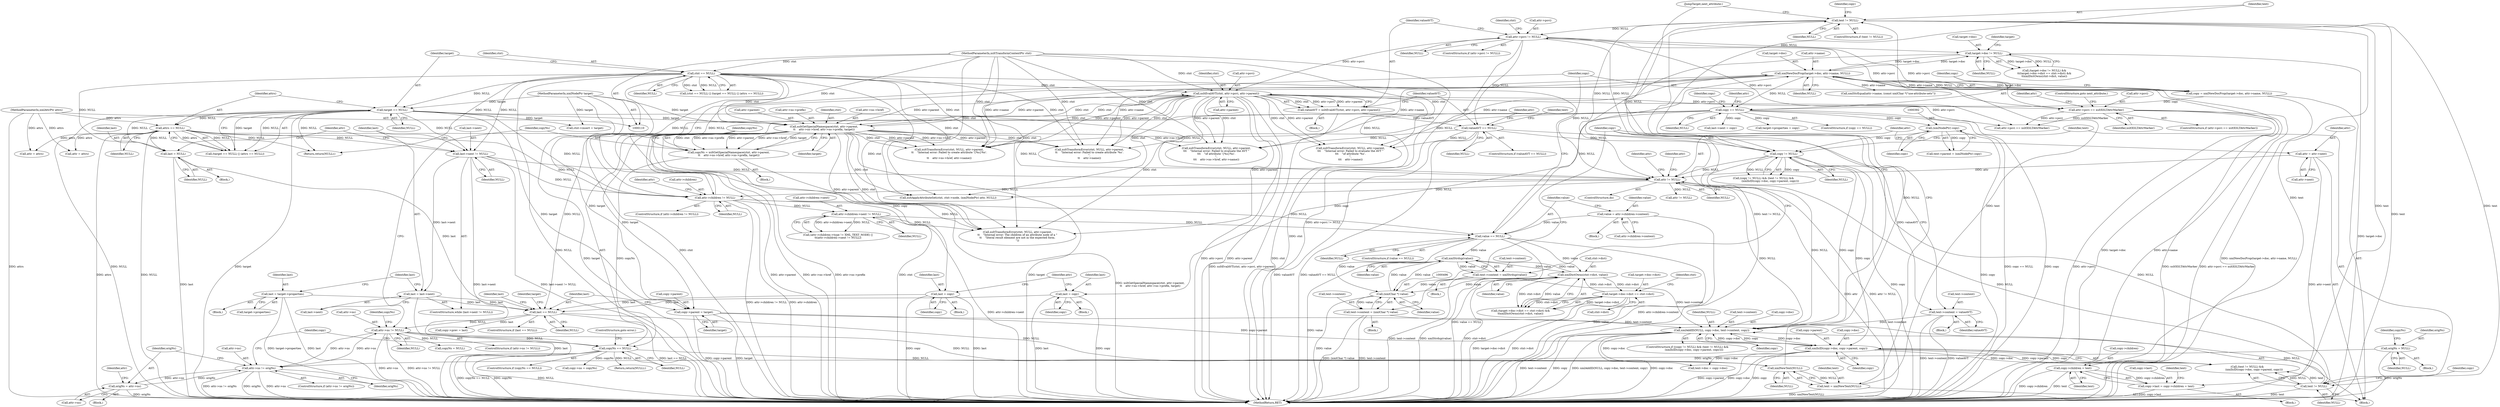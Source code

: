 digraph "0_Chrome_2de493f4a1d48952e09230a0c32ccbd45db973b2@API" {
"1000382" [label="(Call,copy->children = text)"];
"1000374" [label="(Call,text != NULL)"];
"1000369" [label="(Call,text = xmlNewText(NULL))"];
"1000371" [label="(Call,xmlNewText(NULL))"];
"1000291" [label="(Call,last == NULL)"];
"1000177" [label="(Call,last = NULL)"];
"1000139" [label="(Call,attrs == NULL)"];
"1000113" [label="(MethodParameterIn,xmlAttrPtr attrs)"];
"1000136" [label="(Call,target == NULL)"];
"1000112" [label="(MethodParameterIn,xmlNodePtr target)"];
"1000132" [label="(Call,ctxt == NULL)"];
"1000111" [label="(MethodParameterIn,xsltTransformContextPtr ctxt)"];
"1000315" [label="(Call,last = copy)"];
"1000248" [label="(Call,copy == NULL)"];
"1000237" [label="(Call,copy = xmlNewDocProp(target->doc, attr->name, NULL))"];
"1000239" [label="(Call,xmlNewDocProp(target->doc, attr->name, NULL))"];
"1000470" [label="(Call,target->doc != NULL)"];
"1000402" [label="(Call,attr->psvi != NULL)"];
"1000186" [label="(Call,attr->psvi == xsltXSLTAttrMarker)"];
"1000410" [label="(Call,xsltEvalAVT(ctxt, attr->psvi, attr->parent))"];
"1000339" [label="(Call,xsltGetSpecialNamespace(ctxt, attr->parent,\n\t\t    attr->ns->href, attr->ns->prefix, target))"];
"1000233" [label="(Call,value == NULL)"];
"1000225" [label="(Call,value = attr->children->content)"];
"1000209" [label="(Call,attr->children->next != NULL)"];
"1000194" [label="(Call,attr->children != NULL)"];
"1000538" [label="(Call,attr != NULL)"];
"1000533" [label="(Call,attr = attr->next)"];
"1000523" [label="(Call,xmlAddID(NULL, copy->doc, text->content, copy))"];
"1000512" [label="(Call,text != NULL)"];
"1000508" [label="(Call,copy != NULL)"];
"1000391" [label="(Call,(xmlNodePtr) copy)"];
"1000419" [label="(Call,valueAVT == NULL)"];
"1000408" [label="(Call,valueAVT = xsltEvalAVT(ctxt, attr->psvi, attr->parent))"];
"1000515" [label="(Call,xmlIsID(copy->doc, copy->parent, copy))"];
"1000285" [label="(Call,copy->parent = target)"];
"1000458" [label="(Call,text->content = valueAVT)"];
"1000500" [label="(Call,text->content = xmlStrdup(value))"];
"1000504" [label="(Call,xmlStrdup(value))"];
"1000485" [label="(Call,xmlDictOwns(ctxt->dict, value))"];
"1000476" [label="(Call,target->doc->dict == ctxt->dict)"];
"1000495" [label="(Call,(xmlChar *) value)"];
"1000491" [label="(Call,text->content = (xmlChar *) value)"];
"1000165" [label="(Call,last->next != NULL)"];
"1000159" [label="(Call,last = target->properties)"];
"1000300" [label="(Call,last = copy)"];
"1000170" [label="(Call,last = last->next)"];
"1000356" [label="(Call,copyNs == NULL)"];
"1000337" [label="(Call,copyNs = xsltGetSpecialNamespace(ctxt, attr->parent,\n\t\t    attr->ns->href, attr->ns->prefix, target))"];
"1000331" [label="(Call,attr->ns != NULL)"];
"1000319" [label="(Call,attr->ns != origNs)"];
"1000325" [label="(Call,origNs = attr->ns)"];
"1000121" [label="(Call,origNs = NULL)"];
"1000378" [label="(Call,copy->last = copy->children = text)"];
"1000246" [label="(Identifier,NULL)"];
"1000500" [label="(Call,text->content = xmlStrdup(value))"];
"1000249" [label="(Identifier,copy)"];
"1000354" [label="(Identifier,target)"];
"1000195" [label="(Call,attr->children)"];
"1000180" [label="(Call,attr = attrs)"];
"1000142" [label="(Return,return(NULL);)"];
"1000409" [label="(Identifier,valueAVT)"];
"1000140" [label="(Identifier,attrs)"];
"1000330" [label="(ControlStructure,if (attr->ns != NULL))"];
"1000235" [label="(Identifier,NULL)"];
"1000123" [label="(Identifier,NULL)"];
"1000462" [label="(Identifier,valueAVT)"];
"1000386" [label="(Identifier,text)"];
"1000300" [label="(Call,last = copy)"];
"1000177" [label="(Call,last = NULL)"];
"1000497" [label="(Identifier,value)"];
"1000317" [label="(Identifier,copy)"];
"1000411" [label="(Identifier,ctxt)"];
"1000541" [label="(Call,attr = attrs)"];
"1000257" [label="(Call,xsltTransformError(ctxt, NULL, attr->parent,\n\t\t    \"Internal error: Failed to create attribute '{%s}%s'.\n\",\n\t\t    attr->ns->href, attr->name))"];
"1000239" [label="(Call,xmlNewDocProp(target->doc, attr->name, NULL))"];
"1000192" [label="(ControlStructure,goto next_attribute;)"];
"1000370" [label="(Identifier,text)"];
"1000111" [label="(MethodParameterIn,xsltTransformContextPtr ctxt)"];
"1000169" [label="(Identifier,NULL)"];
"1000471" [label="(Call,target->doc)"];
"1000331" [label="(Call,attr->ns != NULL)"];
"1000112" [label="(MethodParameterIn,xmlNodePtr target)"];
"1000458" [label="(Call,text->content = valueAVT)"];
"1000198" [label="(Identifier,NULL)"];
"1000378" [label="(Call,copy->last = copy->children = text)"];
"1000513" [label="(Identifier,text)"];
"1000297" [label="(Identifier,target)"];
"1000394" [label="(Call,text->doc = copy->doc)"];
"1000340" [label="(Identifier,ctxt)"];
"1000486" [label="(Call,ctxt->dict)"];
"1000193" [label="(ControlStructure,if (attr->children != NULL))"];
"1000364" [label="(Call,copy->ns = copyNs)"];
"1000379" [label="(Call,copy->last)"];
"1000318" [label="(ControlStructure,if (attr->ns != origNs))"];
"1000393" [label="(Identifier,copy)"];
"1000217" [label="(Call,xsltTransformError(ctxt, NULL, attr->parent,\n\t\t    \"Internal error: The children of an attribute node of a \"\n\t\t    \"literal result element are not in the expected form.\n\"))"];
"1000114" [label="(Block,)"];
"1000166" [label="(Call,last->next)"];
"1000181" [label="(Identifier,attr)"];
"1000302" [label="(Identifier,copy)"];
"1000335" [label="(Identifier,NULL)"];
"1000519" [label="(Call,copy->parent)"];
"1000477" [label="(Call,target->doc->dict)"];
"1000515" [label="(Call,xmlIsID(copy->doc, copy->parent, copy))"];
"1000194" [label="(Call,attr->children != NULL)"];
"1000121" [label="(Call,origNs = NULL)"];
"1000210" [label="(Call,attr->children->next)"];
"1000514" [label="(Identifier,NULL)"];
"1000226" [label="(Identifier,value)"];
"1000391" [label="(Call,(xmlNodePtr) copy)"];
"1000344" [label="(Call,attr->ns->href)"];
"1000320" [label="(Call,attr->ns)"];
"1000141" [label="(Identifier,NULL)"];
"1000445" [label="(Call,xsltTransformError(ctxt, NULL, attr->parent,\n\t\t\t    \"Internal error: Failed to evaluate the AVT \"\n\t\t\t    \"of attribute '%s'.\n\",\n\t\t\t    attr->name))"];
"1000510" [label="(Identifier,NULL)"];
"1000183" [label="(ControlStructure,do)"];
"1000516" [label="(Call,copy->doc)"];
"1000408" [label="(Call,valueAVT = xsltEvalAVT(ctxt, attr->psvi, attr->parent))"];
"1000375" [label="(Identifier,text)"];
"1000325" [label="(Call,origNs = attr->ns)"];
"1000135" [label="(Call,(target == NULL) || (attrs == NULL))"];
"1000176" [label="(Block,)"];
"1000538" [label="(Call,attr != NULL)"];
"1000491" [label="(Call,text->content = (xmlChar *) value)"];
"1000233" [label="(Call,value == NULL)"];
"1000512" [label="(Call,text != NULL)"];
"1000232" [label="(ControlStructure,if (value == NULL))"];
"1000469" [label="(Call,(target->doc != NULL) &&\n\t\t(target->doc->dict == ctxt->dict) &&\n\t\txmlDictOwns(ctxt->dict, value))"];
"1000209" [label="(Call,attr->children->next != NULL)"];
"1000240" [label="(Call,target->doc)"];
"1000185" [label="(ControlStructure,if (attr->psvi == xsltXSLTAttrMarker))"];
"1000415" [label="(Call,attr->parent)"];
"1000475" [label="(Call,(target->doc->dict == ctxt->dict) &&\n\t\txmlDictOwns(ctxt->dict, value))"];
"1000274" [label="(Call,xsltTransformError(ctxt, NULL, attr->parent,\n\t\t    \"Internal error: Failed to create attribute '%s'.\n\",\n\t\t    attr->name))"];
"1000134" [label="(Identifier,NULL)"];
"1000366" [label="(Identifier,copy)"];
"1000376" [label="(Identifier,NULL)"];
"1000532" [label="(JumpTarget,next_attribute:)"];
"1000305" [label="(Call,last->next = copy)"];
"1000470" [label="(Call,target->doc != NULL)"];
"1000542" [label="(Identifier,attr)"];
"1000575" [label="(Call,attr != NULL)"];
"1000324" [label="(Block,)"];
"1000238" [label="(Identifier,copy)"];
"1000489" [label="(Identifier,value)"];
"1000199" [label="(Block,)"];
"1000341" [label="(Call,attr->parent)"];
"1000126" [label="(Identifier,copyNs)"];
"1000132" [label="(Call,ctxt == NULL)"];
"1000158" [label="(Block,)"];
"1000137" [label="(Identifier,target)"];
"1000285" [label="(Call,copy->parent = target)"];
"1000295" [label="(Call,target->properties = copy)"];
"1000234" [label="(Identifier,value)"];
"1000593" [label="(Return,return(NULL);)"];
"1000474" [label="(Identifier,NULL)"];
"1000171" [label="(Identifier,last)"];
"1000188" [label="(Identifier,attr)"];
"1000460" [label="(Identifier,text)"];
"1000250" [label="(Identifier,NULL)"];
"1000507" [label="(Call,(copy != NULL) && (text != NULL) &&\n                (xmlIsID(copy->doc, copy->parent, copy)))"];
"1000459" [label="(Call,text->content)"];
"1000499" [label="(Block,)"];
"1000501" [label="(Call,text->content)"];
"1000337" [label="(Call,copyNs = xsltGetSpecialNamespace(ctxt, attr->parent,\n\t\t    attr->ns->href, attr->ns->prefix, target))"];
"1000327" [label="(Call,attr->ns)"];
"1000336" [label="(Block,)"];
"1000362" [label="(Identifier,copyNs)"];
"1000373" [label="(ControlStructure,if (text != NULL))"];
"1000138" [label="(Identifier,NULL)"];
"1000237" [label="(Call,copy = xmlNewDocProp(target->doc, attr->name, NULL))"];
"1000457" [label="(Block,)"];
"1000323" [label="(Identifier,origNs)"];
"1000315" [label="(Call,last = copy)"];
"1000553" [label="(Call,xmlStrEqual(attr->name, (const xmlChar *)\"use-attribute-sets\"))"];
"1000412" [label="(Call,attr->psvi)"];
"1000504" [label="(Call,xmlStrdup(value))"];
"1000539" [label="(Identifier,attr)"];
"1000387" [label="(Call,text->parent = (xmlNodePtr) copy)"];
"1000170" [label="(Call,last = last->next)"];
"1000374" [label="(Call,text != NULL)"];
"1000113" [label="(MethodParameterIn,xmlAttrPtr attrs)"];
"1000421" [label="(Identifier,NULL)"];
"1000254" [label="(Identifier,attr)"];
"1000164" [label="(ControlStructure,while (last->next != NULL))"];
"1000349" [label="(Call,attr->ns->prefix)"];
"1000383" [label="(Call,copy->children)"];
"1000356" [label="(Call,copyNs == NULL)"];
"1000357" [label="(Identifier,copyNs)"];
"1000310" [label="(Call,copy->prev = last)"];
"1000165" [label="(Call,last->next != NULL)"];
"1000522" [label="(Identifier,copy)"];
"1000382" [label="(Call,copy->children = text)"];
"1000511" [label="(Call,(text != NULL) &&\n                (xmlIsID(copy->doc, copy->parent, copy)))"];
"1000495" [label="(Call,(xmlChar *) value)"];
"1000287" [label="(Identifier,copy)"];
"1000425" [label="(Identifier,attr)"];
"1000149" [label="(Call,ctxt->insert = target)"];
"1000339" [label="(Call,xsltGetSpecialNamespace(ctxt, attr->parent,\n\t\t    attr->ns->href, attr->ns->prefix, target))"];
"1000371" [label="(Call,xmlNewText(NULL))"];
"1000407" [label="(Block,)"];
"1000492" [label="(Call,text->content)"];
"1000122" [label="(Identifier,origNs)"];
"1000187" [label="(Call,attr->psvi)"];
"1000326" [label="(Identifier,origNs)"];
"1000479" [label="(Identifier,target)"];
"1000196" [label="(Identifier,attr)"];
"1000225" [label="(Call,value = attr->children->content)"];
"1000304" [label="(Block,)"];
"1000333" [label="(Identifier,attr)"];
"1000167" [label="(Identifier,last)"];
"1000248" [label="(Call,copy == NULL)"];
"1000509" [label="(Identifier,copy)"];
"1000307" [label="(Identifier,last)"];
"1000289" [label="(Identifier,target)"];
"1000403" [label="(Call,attr->psvi)"];
"1000548" [label="(Call,attr->psvi == xsltXSLTAttrMarker)"];
"1000286" [label="(Call,copy->parent)"];
"1000380" [label="(Identifier,copy)"];
"1000487" [label="(Identifier,ctxt)"];
"1000506" [label="(ControlStructure,if ((copy != NULL) && (text != NULL) &&\n                (xmlIsID(copy->doc, copy->parent, copy))))"];
"1000243" [label="(Call,attr->name)"];
"1000338" [label="(Identifier,copyNs)"];
"1000476" [label="(Call,target->doc->dict == ctxt->dict)"];
"1000490" [label="(Block,)"];
"1000291" [label="(Call,last == NULL)"];
"1000361" [label="(Call,copyNs = NULL)"];
"1000428" [label="(Call,xsltTransformError(ctxt, NULL, attr->parent,\n\t\t\t    \"Internal error: Failed to evaluate the AVT \"\n\t\t\t    \"of attribute '{%s}%s'.\n\",\n\t\t\t    attr->ns->href, attr->name))"];
"1000190" [label="(Identifier,xsltXSLTAttrMarker)"];
"1000533" [label="(Call,attr = attr->next)"];
"1000372" [label="(Identifier,NULL)"];
"1000595" [label="(MethodReturn,RET)"];
"1000531" [label="(Identifier,copy)"];
"1000369" [label="(Call,text = xmlNewText(NULL))"];
"1000321" [label="(Identifier,attr)"];
"1000294" [label="(Block,)"];
"1000534" [label="(Identifier,attr)"];
"1000316" [label="(Identifier,last)"];
"1000528" [label="(Call,text->content)"];
"1000227" [label="(Call,attr->children->content)"];
"1000186" [label="(Call,attr->psvi == xsltXSLTAttrMarker)"];
"1000136" [label="(Call,target == NULL)"];
"1000319" [label="(Call,attr->ns != origNs)"];
"1000161" [label="(Call,target->properties)"];
"1000359" [label="(ControlStructure,goto error;)"];
"1000332" [label="(Call,attr->ns)"];
"1000301" [label="(Identifier,last)"];
"1000508" [label="(Call,copy != NULL)"];
"1000467" [label="(Identifier,ctxt)"];
"1000358" [label="(Identifier,NULL)"];
"1000525" [label="(Call,copy->doc)"];
"1000160" [label="(Identifier,last)"];
"1000517" [label="(Identifier,copy)"];
"1000355" [label="(ControlStructure,if (copyNs == NULL))"];
"1000406" [label="(Identifier,NULL)"];
"1000377" [label="(Block,)"];
"1000131" [label="(Call,(ctxt == NULL) || (target == NULL) || (attrs == NULL))"];
"1000290" [label="(ControlStructure,if (last == NULL))"];
"1000133" [label="(Identifier,ctxt)"];
"1000485" [label="(Call,xmlDictOwns(ctxt->dict, value))"];
"1000401" [label="(ControlStructure,if (attr->psvi != NULL))"];
"1000184" [label="(Block,)"];
"1000523" [label="(Call,xmlAddID(NULL, copy->doc, text->content, copy))"];
"1000292" [label="(Identifier,last)"];
"1000178" [label="(Identifier,last)"];
"1000201" [label="(Call,(attr->children->type != XML_TEXT_NODE) ||\n\t\t(attr->children->next != NULL))"];
"1000561" [label="(Call,xsltApplyAttributeSet(ctxt, ctxt->node, (xmlNodePtr) attr, NULL))"];
"1000540" [label="(Identifier,NULL)"];
"1000139" [label="(Call,attrs == NULL)"];
"1000524" [label="(Identifier,NULL)"];
"1000420" [label="(Identifier,valueAVT)"];
"1000247" [label="(ControlStructure,if (copy == NULL))"];
"1000535" [label="(Call,attr->next)"];
"1000419" [label="(Call,valueAVT == NULL)"];
"1000482" [label="(Call,ctxt->dict)"];
"1000410" [label="(Call,xsltEvalAVT(ctxt, attr->psvi, attr->parent))"];
"1000505" [label="(Identifier,value)"];
"1000159" [label="(Call,last = target->properties)"];
"1000389" [label="(Identifier,text)"];
"1000402" [label="(Call,attr->psvi != NULL)"];
"1000179" [label="(Identifier,NULL)"];
"1000205" [label="(Identifier,attr)"];
"1000418" [label="(ControlStructure,if (valueAVT == NULL))"];
"1000172" [label="(Call,last->next)"];
"1000293" [label="(Identifier,NULL)"];
"1000215" [label="(Identifier,NULL)"];
"1000382" -> "1000378"  [label="AST: "];
"1000382" -> "1000386"  [label="CFG: "];
"1000383" -> "1000382"  [label="AST: "];
"1000386" -> "1000382"  [label="AST: "];
"1000378" -> "1000382"  [label="CFG: "];
"1000382" -> "1000595"  [label="DDG: copy->children"];
"1000382" -> "1000595"  [label="DDG: text"];
"1000382" -> "1000378"  [label="DDG: copy->children"];
"1000374" -> "1000382"  [label="DDG: text"];
"1000374" -> "1000373"  [label="AST: "];
"1000374" -> "1000376"  [label="CFG: "];
"1000375" -> "1000374"  [label="AST: "];
"1000376" -> "1000374"  [label="AST: "];
"1000380" -> "1000374"  [label="CFG: "];
"1000532" -> "1000374"  [label="CFG: "];
"1000374" -> "1000595"  [label="DDG: text"];
"1000374" -> "1000595"  [label="DDG: text != NULL"];
"1000369" -> "1000374"  [label="DDG: text"];
"1000371" -> "1000374"  [label="DDG: NULL"];
"1000374" -> "1000378"  [label="DDG: text"];
"1000374" -> "1000402"  [label="DDG: NULL"];
"1000374" -> "1000512"  [label="DDG: text"];
"1000374" -> "1000538"  [label="DDG: NULL"];
"1000369" -> "1000184"  [label="AST: "];
"1000369" -> "1000371"  [label="CFG: "];
"1000370" -> "1000369"  [label="AST: "];
"1000371" -> "1000369"  [label="AST: "];
"1000375" -> "1000369"  [label="CFG: "];
"1000369" -> "1000595"  [label="DDG: xmlNewText(NULL)"];
"1000371" -> "1000369"  [label="DDG: NULL"];
"1000371" -> "1000372"  [label="CFG: "];
"1000372" -> "1000371"  [label="AST: "];
"1000291" -> "1000371"  [label="DDG: NULL"];
"1000356" -> "1000371"  [label="DDG: NULL"];
"1000331" -> "1000371"  [label="DDG: NULL"];
"1000291" -> "1000290"  [label="AST: "];
"1000291" -> "1000293"  [label="CFG: "];
"1000292" -> "1000291"  [label="AST: "];
"1000293" -> "1000291"  [label="AST: "];
"1000297" -> "1000291"  [label="CFG: "];
"1000307" -> "1000291"  [label="CFG: "];
"1000291" -> "1000595"  [label="DDG: last == NULL"];
"1000177" -> "1000291"  [label="DDG: last"];
"1000315" -> "1000291"  [label="DDG: last"];
"1000159" -> "1000291"  [label="DDG: last"];
"1000300" -> "1000291"  [label="DDG: last"];
"1000170" -> "1000291"  [label="DDG: last"];
"1000248" -> "1000291"  [label="DDG: NULL"];
"1000291" -> "1000310"  [label="DDG: last"];
"1000291" -> "1000331"  [label="DDG: NULL"];
"1000177" -> "1000176"  [label="AST: "];
"1000177" -> "1000179"  [label="CFG: "];
"1000178" -> "1000177"  [label="AST: "];
"1000179" -> "1000177"  [label="AST: "];
"1000181" -> "1000177"  [label="CFG: "];
"1000177" -> "1000595"  [label="DDG: last"];
"1000139" -> "1000177"  [label="DDG: NULL"];
"1000132" -> "1000177"  [label="DDG: NULL"];
"1000136" -> "1000177"  [label="DDG: NULL"];
"1000139" -> "1000135"  [label="AST: "];
"1000139" -> "1000141"  [label="CFG: "];
"1000140" -> "1000139"  [label="AST: "];
"1000141" -> "1000139"  [label="AST: "];
"1000135" -> "1000139"  [label="CFG: "];
"1000139" -> "1000595"  [label="DDG: NULL"];
"1000139" -> "1000595"  [label="DDG: attrs"];
"1000139" -> "1000135"  [label="DDG: attrs"];
"1000139" -> "1000135"  [label="DDG: NULL"];
"1000113" -> "1000139"  [label="DDG: attrs"];
"1000136" -> "1000139"  [label="DDG: NULL"];
"1000139" -> "1000142"  [label="DDG: NULL"];
"1000139" -> "1000165"  [label="DDG: NULL"];
"1000139" -> "1000180"  [label="DDG: attrs"];
"1000139" -> "1000194"  [label="DDG: NULL"];
"1000139" -> "1000538"  [label="DDG: NULL"];
"1000139" -> "1000541"  [label="DDG: attrs"];
"1000113" -> "1000110"  [label="AST: "];
"1000113" -> "1000595"  [label="DDG: attrs"];
"1000113" -> "1000180"  [label="DDG: attrs"];
"1000113" -> "1000541"  [label="DDG: attrs"];
"1000136" -> "1000135"  [label="AST: "];
"1000136" -> "1000138"  [label="CFG: "];
"1000137" -> "1000136"  [label="AST: "];
"1000138" -> "1000136"  [label="AST: "];
"1000140" -> "1000136"  [label="CFG: "];
"1000135" -> "1000136"  [label="CFG: "];
"1000136" -> "1000595"  [label="DDG: NULL"];
"1000136" -> "1000595"  [label="DDG: target"];
"1000136" -> "1000135"  [label="DDG: target"];
"1000136" -> "1000135"  [label="DDG: NULL"];
"1000112" -> "1000136"  [label="DDG: target"];
"1000132" -> "1000136"  [label="DDG: NULL"];
"1000136" -> "1000142"  [label="DDG: NULL"];
"1000136" -> "1000149"  [label="DDG: target"];
"1000136" -> "1000165"  [label="DDG: NULL"];
"1000136" -> "1000194"  [label="DDG: NULL"];
"1000136" -> "1000285"  [label="DDG: target"];
"1000136" -> "1000339"  [label="DDG: target"];
"1000136" -> "1000538"  [label="DDG: NULL"];
"1000112" -> "1000110"  [label="AST: "];
"1000112" -> "1000595"  [label="DDG: target"];
"1000112" -> "1000149"  [label="DDG: target"];
"1000112" -> "1000285"  [label="DDG: target"];
"1000112" -> "1000339"  [label="DDG: target"];
"1000132" -> "1000131"  [label="AST: "];
"1000132" -> "1000134"  [label="CFG: "];
"1000133" -> "1000132"  [label="AST: "];
"1000134" -> "1000132"  [label="AST: "];
"1000137" -> "1000132"  [label="CFG: "];
"1000131" -> "1000132"  [label="CFG: "];
"1000132" -> "1000595"  [label="DDG: NULL"];
"1000132" -> "1000595"  [label="DDG: ctxt"];
"1000132" -> "1000131"  [label="DDG: ctxt"];
"1000132" -> "1000131"  [label="DDG: NULL"];
"1000111" -> "1000132"  [label="DDG: ctxt"];
"1000132" -> "1000142"  [label="DDG: NULL"];
"1000132" -> "1000165"  [label="DDG: NULL"];
"1000132" -> "1000194"  [label="DDG: NULL"];
"1000132" -> "1000217"  [label="DDG: ctxt"];
"1000132" -> "1000257"  [label="DDG: ctxt"];
"1000132" -> "1000274"  [label="DDG: ctxt"];
"1000132" -> "1000339"  [label="DDG: ctxt"];
"1000132" -> "1000410"  [label="DDG: ctxt"];
"1000132" -> "1000538"  [label="DDG: NULL"];
"1000132" -> "1000561"  [label="DDG: ctxt"];
"1000111" -> "1000110"  [label="AST: "];
"1000111" -> "1000595"  [label="DDG: ctxt"];
"1000111" -> "1000217"  [label="DDG: ctxt"];
"1000111" -> "1000257"  [label="DDG: ctxt"];
"1000111" -> "1000274"  [label="DDG: ctxt"];
"1000111" -> "1000339"  [label="DDG: ctxt"];
"1000111" -> "1000410"  [label="DDG: ctxt"];
"1000111" -> "1000428"  [label="DDG: ctxt"];
"1000111" -> "1000445"  [label="DDG: ctxt"];
"1000111" -> "1000561"  [label="DDG: ctxt"];
"1000315" -> "1000304"  [label="AST: "];
"1000315" -> "1000317"  [label="CFG: "];
"1000316" -> "1000315"  [label="AST: "];
"1000317" -> "1000315"  [label="AST: "];
"1000321" -> "1000315"  [label="CFG: "];
"1000315" -> "1000595"  [label="DDG: last"];
"1000315" -> "1000595"  [label="DDG: copy"];
"1000248" -> "1000315"  [label="DDG: copy"];
"1000248" -> "1000247"  [label="AST: "];
"1000248" -> "1000250"  [label="CFG: "];
"1000249" -> "1000248"  [label="AST: "];
"1000250" -> "1000248"  [label="AST: "];
"1000254" -> "1000248"  [label="CFG: "];
"1000287" -> "1000248"  [label="CFG: "];
"1000248" -> "1000595"  [label="DDG: copy == NULL"];
"1000248" -> "1000595"  [label="DDG: copy"];
"1000237" -> "1000248"  [label="DDG: copy"];
"1000239" -> "1000248"  [label="DDG: NULL"];
"1000248" -> "1000257"  [label="DDG: NULL"];
"1000248" -> "1000274"  [label="DDG: NULL"];
"1000248" -> "1000295"  [label="DDG: copy"];
"1000248" -> "1000300"  [label="DDG: copy"];
"1000248" -> "1000305"  [label="DDG: copy"];
"1000248" -> "1000391"  [label="DDG: copy"];
"1000237" -> "1000184"  [label="AST: "];
"1000237" -> "1000239"  [label="CFG: "];
"1000238" -> "1000237"  [label="AST: "];
"1000239" -> "1000237"  [label="AST: "];
"1000249" -> "1000237"  [label="CFG: "];
"1000237" -> "1000595"  [label="DDG: xmlNewDocProp(target->doc, attr->name, NULL)"];
"1000239" -> "1000237"  [label="DDG: target->doc"];
"1000239" -> "1000237"  [label="DDG: attr->name"];
"1000239" -> "1000237"  [label="DDG: NULL"];
"1000239" -> "1000246"  [label="CFG: "];
"1000240" -> "1000239"  [label="AST: "];
"1000243" -> "1000239"  [label="AST: "];
"1000246" -> "1000239"  [label="AST: "];
"1000239" -> "1000595"  [label="DDG: target->doc"];
"1000239" -> "1000595"  [label="DDG: attr->name"];
"1000470" -> "1000239"  [label="DDG: target->doc"];
"1000233" -> "1000239"  [label="DDG: NULL"];
"1000194" -> "1000239"  [label="DDG: NULL"];
"1000239" -> "1000257"  [label="DDG: attr->name"];
"1000239" -> "1000274"  [label="DDG: attr->name"];
"1000239" -> "1000428"  [label="DDG: attr->name"];
"1000239" -> "1000445"  [label="DDG: attr->name"];
"1000239" -> "1000470"  [label="DDG: target->doc"];
"1000239" -> "1000553"  [label="DDG: attr->name"];
"1000470" -> "1000469"  [label="AST: "];
"1000470" -> "1000474"  [label="CFG: "];
"1000471" -> "1000470"  [label="AST: "];
"1000474" -> "1000470"  [label="AST: "];
"1000479" -> "1000470"  [label="CFG: "];
"1000469" -> "1000470"  [label="CFG: "];
"1000470" -> "1000595"  [label="DDG: target->doc"];
"1000470" -> "1000469"  [label="DDG: target->doc"];
"1000470" -> "1000469"  [label="DDG: NULL"];
"1000402" -> "1000470"  [label="DDG: NULL"];
"1000470" -> "1000508"  [label="DDG: NULL"];
"1000402" -> "1000401"  [label="AST: "];
"1000402" -> "1000406"  [label="CFG: "];
"1000403" -> "1000402"  [label="AST: "];
"1000406" -> "1000402"  [label="AST: "];
"1000409" -> "1000402"  [label="CFG: "];
"1000467" -> "1000402"  [label="CFG: "];
"1000402" -> "1000595"  [label="DDG: attr->psvi != NULL"];
"1000402" -> "1000186"  [label="DDG: attr->psvi"];
"1000186" -> "1000402"  [label="DDG: attr->psvi"];
"1000402" -> "1000410"  [label="DDG: attr->psvi"];
"1000402" -> "1000419"  [label="DDG: NULL"];
"1000402" -> "1000508"  [label="DDG: NULL"];
"1000402" -> "1000548"  [label="DDG: attr->psvi"];
"1000186" -> "1000185"  [label="AST: "];
"1000186" -> "1000190"  [label="CFG: "];
"1000187" -> "1000186"  [label="AST: "];
"1000190" -> "1000186"  [label="AST: "];
"1000192" -> "1000186"  [label="CFG: "];
"1000196" -> "1000186"  [label="CFG: "];
"1000186" -> "1000595"  [label="DDG: attr->psvi == xsltXSLTAttrMarker"];
"1000186" -> "1000595"  [label="DDG: attr->psvi"];
"1000186" -> "1000595"  [label="DDG: xsltXSLTAttrMarker"];
"1000410" -> "1000186"  [label="DDG: attr->psvi"];
"1000186" -> "1000548"  [label="DDG: attr->psvi"];
"1000186" -> "1000548"  [label="DDG: xsltXSLTAttrMarker"];
"1000410" -> "1000408"  [label="AST: "];
"1000410" -> "1000415"  [label="CFG: "];
"1000411" -> "1000410"  [label="AST: "];
"1000412" -> "1000410"  [label="AST: "];
"1000415" -> "1000410"  [label="AST: "];
"1000408" -> "1000410"  [label="CFG: "];
"1000410" -> "1000595"  [label="DDG: ctxt"];
"1000410" -> "1000595"  [label="DDG: attr->psvi"];
"1000410" -> "1000595"  [label="DDG: attr->parent"];
"1000410" -> "1000217"  [label="DDG: ctxt"];
"1000410" -> "1000217"  [label="DDG: attr->parent"];
"1000410" -> "1000257"  [label="DDG: ctxt"];
"1000410" -> "1000257"  [label="DDG: attr->parent"];
"1000410" -> "1000274"  [label="DDG: ctxt"];
"1000410" -> "1000274"  [label="DDG: attr->parent"];
"1000410" -> "1000339"  [label="DDG: ctxt"];
"1000410" -> "1000339"  [label="DDG: attr->parent"];
"1000410" -> "1000408"  [label="DDG: ctxt"];
"1000410" -> "1000408"  [label="DDG: attr->psvi"];
"1000410" -> "1000408"  [label="DDG: attr->parent"];
"1000339" -> "1000410"  [label="DDG: ctxt"];
"1000339" -> "1000410"  [label="DDG: attr->parent"];
"1000410" -> "1000428"  [label="DDG: ctxt"];
"1000410" -> "1000428"  [label="DDG: attr->parent"];
"1000410" -> "1000445"  [label="DDG: ctxt"];
"1000410" -> "1000445"  [label="DDG: attr->parent"];
"1000410" -> "1000548"  [label="DDG: attr->psvi"];
"1000410" -> "1000561"  [label="DDG: ctxt"];
"1000339" -> "1000337"  [label="AST: "];
"1000339" -> "1000354"  [label="CFG: "];
"1000340" -> "1000339"  [label="AST: "];
"1000341" -> "1000339"  [label="AST: "];
"1000344" -> "1000339"  [label="AST: "];
"1000349" -> "1000339"  [label="AST: "];
"1000354" -> "1000339"  [label="AST: "];
"1000337" -> "1000339"  [label="CFG: "];
"1000339" -> "1000595"  [label="DDG: attr->ns->prefix"];
"1000339" -> "1000595"  [label="DDG: attr->ns->href"];
"1000339" -> "1000595"  [label="DDG: ctxt"];
"1000339" -> "1000595"  [label="DDG: target"];
"1000339" -> "1000595"  [label="DDG: attr->parent"];
"1000339" -> "1000217"  [label="DDG: ctxt"];
"1000339" -> "1000217"  [label="DDG: attr->parent"];
"1000339" -> "1000257"  [label="DDG: ctxt"];
"1000339" -> "1000257"  [label="DDG: attr->parent"];
"1000339" -> "1000257"  [label="DDG: attr->ns->href"];
"1000339" -> "1000274"  [label="DDG: ctxt"];
"1000339" -> "1000274"  [label="DDG: attr->parent"];
"1000339" -> "1000285"  [label="DDG: target"];
"1000339" -> "1000337"  [label="DDG: ctxt"];
"1000339" -> "1000337"  [label="DDG: attr->ns->prefix"];
"1000339" -> "1000337"  [label="DDG: attr->parent"];
"1000339" -> "1000337"  [label="DDG: attr->ns->href"];
"1000339" -> "1000337"  [label="DDG: target"];
"1000339" -> "1000428"  [label="DDG: attr->ns->href"];
"1000339" -> "1000561"  [label="DDG: ctxt"];
"1000233" -> "1000232"  [label="AST: "];
"1000233" -> "1000235"  [label="CFG: "];
"1000234" -> "1000233"  [label="AST: "];
"1000235" -> "1000233"  [label="AST: "];
"1000238" -> "1000233"  [label="CFG: "];
"1000233" -> "1000595"  [label="DDG: value == NULL"];
"1000233" -> "1000595"  [label="DDG: value"];
"1000225" -> "1000233"  [label="DDG: value"];
"1000209" -> "1000233"  [label="DDG: NULL"];
"1000194" -> "1000233"  [label="DDG: NULL"];
"1000233" -> "1000485"  [label="DDG: value"];
"1000233" -> "1000495"  [label="DDG: value"];
"1000233" -> "1000504"  [label="DDG: value"];
"1000225" -> "1000199"  [label="AST: "];
"1000225" -> "1000227"  [label="CFG: "];
"1000226" -> "1000225"  [label="AST: "];
"1000227" -> "1000225"  [label="AST: "];
"1000234" -> "1000225"  [label="CFG: "];
"1000225" -> "1000595"  [label="DDG: attr->children->content"];
"1000209" -> "1000201"  [label="AST: "];
"1000209" -> "1000215"  [label="CFG: "];
"1000210" -> "1000209"  [label="AST: "];
"1000215" -> "1000209"  [label="AST: "];
"1000201" -> "1000209"  [label="CFG: "];
"1000209" -> "1000595"  [label="DDG: attr->children->next"];
"1000209" -> "1000201"  [label="DDG: attr->children->next"];
"1000209" -> "1000201"  [label="DDG: NULL"];
"1000194" -> "1000209"  [label="DDG: NULL"];
"1000209" -> "1000217"  [label="DDG: NULL"];
"1000194" -> "1000193"  [label="AST: "];
"1000194" -> "1000198"  [label="CFG: "];
"1000195" -> "1000194"  [label="AST: "];
"1000198" -> "1000194"  [label="AST: "];
"1000205" -> "1000194"  [label="CFG: "];
"1000238" -> "1000194"  [label="CFG: "];
"1000194" -> "1000595"  [label="DDG: attr->children != NULL"];
"1000194" -> "1000595"  [label="DDG: attr->children"];
"1000538" -> "1000194"  [label="DDG: NULL"];
"1000165" -> "1000194"  [label="DDG: NULL"];
"1000194" -> "1000217"  [label="DDG: NULL"];
"1000538" -> "1000183"  [label="AST: "];
"1000538" -> "1000540"  [label="CFG: "];
"1000539" -> "1000538"  [label="AST: "];
"1000540" -> "1000538"  [label="AST: "];
"1000188" -> "1000538"  [label="CFG: "];
"1000542" -> "1000538"  [label="CFG: "];
"1000538" -> "1000595"  [label="DDG: attr"];
"1000538" -> "1000595"  [label="DDG: attr != NULL"];
"1000533" -> "1000538"  [label="DDG: attr"];
"1000523" -> "1000538"  [label="DDG: NULL"];
"1000165" -> "1000538"  [label="DDG: NULL"];
"1000512" -> "1000538"  [label="DDG: NULL"];
"1000508" -> "1000538"  [label="DDG: NULL"];
"1000538" -> "1000561"  [label="DDG: NULL"];
"1000538" -> "1000575"  [label="DDG: NULL"];
"1000533" -> "1000184"  [label="AST: "];
"1000533" -> "1000535"  [label="CFG: "];
"1000534" -> "1000533"  [label="AST: "];
"1000535" -> "1000533"  [label="AST: "];
"1000539" -> "1000533"  [label="CFG: "];
"1000533" -> "1000595"  [label="DDG: attr->next"];
"1000523" -> "1000506"  [label="AST: "];
"1000523" -> "1000531"  [label="CFG: "];
"1000524" -> "1000523"  [label="AST: "];
"1000525" -> "1000523"  [label="AST: "];
"1000528" -> "1000523"  [label="AST: "];
"1000531" -> "1000523"  [label="AST: "];
"1000532" -> "1000523"  [label="CFG: "];
"1000523" -> "1000595"  [label="DDG: copy->doc"];
"1000523" -> "1000595"  [label="DDG: text->content"];
"1000523" -> "1000595"  [label="DDG: copy"];
"1000523" -> "1000595"  [label="DDG: xmlAddID(NULL, copy->doc, text->content, copy)"];
"1000523" -> "1000394"  [label="DDG: copy->doc"];
"1000523" -> "1000515"  [label="DDG: copy->doc"];
"1000512" -> "1000523"  [label="DDG: NULL"];
"1000508" -> "1000523"  [label="DDG: NULL"];
"1000508" -> "1000523"  [label="DDG: copy"];
"1000515" -> "1000523"  [label="DDG: copy->doc"];
"1000515" -> "1000523"  [label="DDG: copy"];
"1000458" -> "1000523"  [label="DDG: text->content"];
"1000500" -> "1000523"  [label="DDG: text->content"];
"1000491" -> "1000523"  [label="DDG: text->content"];
"1000512" -> "1000511"  [label="AST: "];
"1000512" -> "1000514"  [label="CFG: "];
"1000513" -> "1000512"  [label="AST: "];
"1000514" -> "1000512"  [label="AST: "];
"1000517" -> "1000512"  [label="CFG: "];
"1000511" -> "1000512"  [label="CFG: "];
"1000512" -> "1000595"  [label="DDG: text"];
"1000512" -> "1000511"  [label="DDG: text"];
"1000512" -> "1000511"  [label="DDG: NULL"];
"1000508" -> "1000512"  [label="DDG: NULL"];
"1000508" -> "1000507"  [label="AST: "];
"1000508" -> "1000510"  [label="CFG: "];
"1000509" -> "1000508"  [label="AST: "];
"1000510" -> "1000508"  [label="AST: "];
"1000513" -> "1000508"  [label="CFG: "];
"1000507" -> "1000508"  [label="CFG: "];
"1000508" -> "1000595"  [label="DDG: copy"];
"1000508" -> "1000507"  [label="DDG: copy"];
"1000508" -> "1000507"  [label="DDG: NULL"];
"1000391" -> "1000508"  [label="DDG: copy"];
"1000419" -> "1000508"  [label="DDG: NULL"];
"1000508" -> "1000515"  [label="DDG: copy"];
"1000391" -> "1000387"  [label="AST: "];
"1000391" -> "1000393"  [label="CFG: "];
"1000392" -> "1000391"  [label="AST: "];
"1000393" -> "1000391"  [label="AST: "];
"1000387" -> "1000391"  [label="CFG: "];
"1000391" -> "1000595"  [label="DDG: copy"];
"1000391" -> "1000387"  [label="DDG: copy"];
"1000419" -> "1000418"  [label="AST: "];
"1000419" -> "1000421"  [label="CFG: "];
"1000420" -> "1000419"  [label="AST: "];
"1000421" -> "1000419"  [label="AST: "];
"1000425" -> "1000419"  [label="CFG: "];
"1000460" -> "1000419"  [label="CFG: "];
"1000419" -> "1000595"  [label="DDG: valueAVT"];
"1000419" -> "1000595"  [label="DDG: valueAVT == NULL"];
"1000408" -> "1000419"  [label="DDG: valueAVT"];
"1000419" -> "1000428"  [label="DDG: NULL"];
"1000419" -> "1000445"  [label="DDG: NULL"];
"1000419" -> "1000458"  [label="DDG: valueAVT"];
"1000408" -> "1000407"  [label="AST: "];
"1000409" -> "1000408"  [label="AST: "];
"1000420" -> "1000408"  [label="CFG: "];
"1000408" -> "1000595"  [label="DDG: xsltEvalAVT(ctxt, attr->psvi, attr->parent)"];
"1000515" -> "1000511"  [label="AST: "];
"1000515" -> "1000522"  [label="CFG: "];
"1000516" -> "1000515"  [label="AST: "];
"1000519" -> "1000515"  [label="AST: "];
"1000522" -> "1000515"  [label="AST: "];
"1000511" -> "1000515"  [label="CFG: "];
"1000515" -> "1000595"  [label="DDG: copy"];
"1000515" -> "1000595"  [label="DDG: copy->parent"];
"1000515" -> "1000595"  [label="DDG: copy->doc"];
"1000515" -> "1000394"  [label="DDG: copy->doc"];
"1000515" -> "1000511"  [label="DDG: copy->doc"];
"1000515" -> "1000511"  [label="DDG: copy->parent"];
"1000515" -> "1000511"  [label="DDG: copy"];
"1000285" -> "1000515"  [label="DDG: copy->parent"];
"1000285" -> "1000184"  [label="AST: "];
"1000285" -> "1000289"  [label="CFG: "];
"1000286" -> "1000285"  [label="AST: "];
"1000289" -> "1000285"  [label="AST: "];
"1000292" -> "1000285"  [label="CFG: "];
"1000285" -> "1000595"  [label="DDG: copy->parent"];
"1000285" -> "1000595"  [label="DDG: target"];
"1000458" -> "1000457"  [label="AST: "];
"1000458" -> "1000462"  [label="CFG: "];
"1000459" -> "1000458"  [label="AST: "];
"1000462" -> "1000458"  [label="AST: "];
"1000509" -> "1000458"  [label="CFG: "];
"1000458" -> "1000595"  [label="DDG: text->content"];
"1000458" -> "1000595"  [label="DDG: valueAVT"];
"1000500" -> "1000499"  [label="AST: "];
"1000500" -> "1000504"  [label="CFG: "];
"1000501" -> "1000500"  [label="AST: "];
"1000504" -> "1000500"  [label="AST: "];
"1000509" -> "1000500"  [label="CFG: "];
"1000500" -> "1000595"  [label="DDG: text->content"];
"1000500" -> "1000595"  [label="DDG: xmlStrdup(value)"];
"1000504" -> "1000500"  [label="DDG: value"];
"1000504" -> "1000505"  [label="CFG: "];
"1000505" -> "1000504"  [label="AST: "];
"1000504" -> "1000595"  [label="DDG: value"];
"1000504" -> "1000485"  [label="DDG: value"];
"1000504" -> "1000495"  [label="DDG: value"];
"1000485" -> "1000504"  [label="DDG: value"];
"1000495" -> "1000504"  [label="DDG: value"];
"1000485" -> "1000475"  [label="AST: "];
"1000485" -> "1000489"  [label="CFG: "];
"1000486" -> "1000485"  [label="AST: "];
"1000489" -> "1000485"  [label="AST: "];
"1000475" -> "1000485"  [label="CFG: "];
"1000485" -> "1000595"  [label="DDG: ctxt->dict"];
"1000485" -> "1000476"  [label="DDG: ctxt->dict"];
"1000485" -> "1000475"  [label="DDG: ctxt->dict"];
"1000485" -> "1000475"  [label="DDG: value"];
"1000476" -> "1000485"  [label="DDG: ctxt->dict"];
"1000495" -> "1000485"  [label="DDG: value"];
"1000485" -> "1000495"  [label="DDG: value"];
"1000476" -> "1000475"  [label="AST: "];
"1000476" -> "1000482"  [label="CFG: "];
"1000477" -> "1000476"  [label="AST: "];
"1000482" -> "1000476"  [label="AST: "];
"1000487" -> "1000476"  [label="CFG: "];
"1000475" -> "1000476"  [label="CFG: "];
"1000476" -> "1000595"  [label="DDG: target->doc->dict"];
"1000476" -> "1000595"  [label="DDG: ctxt->dict"];
"1000476" -> "1000475"  [label="DDG: target->doc->dict"];
"1000476" -> "1000475"  [label="DDG: ctxt->dict"];
"1000495" -> "1000491"  [label="AST: "];
"1000495" -> "1000497"  [label="CFG: "];
"1000496" -> "1000495"  [label="AST: "];
"1000497" -> "1000495"  [label="AST: "];
"1000491" -> "1000495"  [label="CFG: "];
"1000495" -> "1000595"  [label="DDG: value"];
"1000495" -> "1000491"  [label="DDG: value"];
"1000491" -> "1000490"  [label="AST: "];
"1000492" -> "1000491"  [label="AST: "];
"1000509" -> "1000491"  [label="CFG: "];
"1000491" -> "1000595"  [label="DDG: (xmlChar *) value"];
"1000491" -> "1000595"  [label="DDG: text->content"];
"1000165" -> "1000164"  [label="AST: "];
"1000165" -> "1000169"  [label="CFG: "];
"1000166" -> "1000165"  [label="AST: "];
"1000169" -> "1000165"  [label="AST: "];
"1000171" -> "1000165"  [label="CFG: "];
"1000181" -> "1000165"  [label="CFG: "];
"1000165" -> "1000595"  [label="DDG: last->next"];
"1000165" -> "1000595"  [label="DDG: last->next != NULL"];
"1000165" -> "1000170"  [label="DDG: last->next"];
"1000159" -> "1000158"  [label="AST: "];
"1000159" -> "1000161"  [label="CFG: "];
"1000160" -> "1000159"  [label="AST: "];
"1000161" -> "1000159"  [label="AST: "];
"1000167" -> "1000159"  [label="CFG: "];
"1000159" -> "1000595"  [label="DDG: last"];
"1000159" -> "1000595"  [label="DDG: target->properties"];
"1000300" -> "1000294"  [label="AST: "];
"1000300" -> "1000302"  [label="CFG: "];
"1000301" -> "1000300"  [label="AST: "];
"1000302" -> "1000300"  [label="AST: "];
"1000321" -> "1000300"  [label="CFG: "];
"1000300" -> "1000595"  [label="DDG: last"];
"1000300" -> "1000595"  [label="DDG: copy"];
"1000170" -> "1000164"  [label="AST: "];
"1000170" -> "1000172"  [label="CFG: "];
"1000171" -> "1000170"  [label="AST: "];
"1000172" -> "1000170"  [label="AST: "];
"1000167" -> "1000170"  [label="CFG: "];
"1000170" -> "1000595"  [label="DDG: last"];
"1000356" -> "1000355"  [label="AST: "];
"1000356" -> "1000358"  [label="CFG: "];
"1000357" -> "1000356"  [label="AST: "];
"1000358" -> "1000356"  [label="AST: "];
"1000359" -> "1000356"  [label="CFG: "];
"1000366" -> "1000356"  [label="CFG: "];
"1000356" -> "1000595"  [label="DDG: copyNs == NULL"];
"1000356" -> "1000595"  [label="DDG: copyNs"];
"1000356" -> "1000595"  [label="DDG: NULL"];
"1000337" -> "1000356"  [label="DDG: copyNs"];
"1000331" -> "1000356"  [label="DDG: NULL"];
"1000356" -> "1000364"  [label="DDG: copyNs"];
"1000356" -> "1000593"  [label="DDG: NULL"];
"1000337" -> "1000336"  [label="AST: "];
"1000338" -> "1000337"  [label="AST: "];
"1000357" -> "1000337"  [label="CFG: "];
"1000337" -> "1000595"  [label="DDG: xsltGetSpecialNamespace(ctxt, attr->parent,\n\t\t    attr->ns->href, attr->ns->prefix, target)"];
"1000331" -> "1000330"  [label="AST: "];
"1000331" -> "1000335"  [label="CFG: "];
"1000332" -> "1000331"  [label="AST: "];
"1000335" -> "1000331"  [label="AST: "];
"1000338" -> "1000331"  [label="CFG: "];
"1000362" -> "1000331"  [label="CFG: "];
"1000331" -> "1000595"  [label="DDG: attr->ns != NULL"];
"1000331" -> "1000595"  [label="DDG: attr->ns"];
"1000331" -> "1000319"  [label="DDG: attr->ns"];
"1000319" -> "1000331"  [label="DDG: attr->ns"];
"1000331" -> "1000361"  [label="DDG: NULL"];
"1000319" -> "1000318"  [label="AST: "];
"1000319" -> "1000323"  [label="CFG: "];
"1000320" -> "1000319"  [label="AST: "];
"1000323" -> "1000319"  [label="AST: "];
"1000326" -> "1000319"  [label="CFG: "];
"1000366" -> "1000319"  [label="CFG: "];
"1000319" -> "1000595"  [label="DDG: attr->ns != origNs"];
"1000319" -> "1000595"  [label="DDG: origNs"];
"1000319" -> "1000595"  [label="DDG: attr->ns"];
"1000325" -> "1000319"  [label="DDG: origNs"];
"1000121" -> "1000319"  [label="DDG: origNs"];
"1000319" -> "1000325"  [label="DDG: attr->ns"];
"1000325" -> "1000324"  [label="AST: "];
"1000325" -> "1000327"  [label="CFG: "];
"1000326" -> "1000325"  [label="AST: "];
"1000327" -> "1000325"  [label="AST: "];
"1000333" -> "1000325"  [label="CFG: "];
"1000325" -> "1000595"  [label="DDG: origNs"];
"1000121" -> "1000114"  [label="AST: "];
"1000121" -> "1000123"  [label="CFG: "];
"1000122" -> "1000121"  [label="AST: "];
"1000123" -> "1000121"  [label="AST: "];
"1000126" -> "1000121"  [label="CFG: "];
"1000121" -> "1000595"  [label="DDG: origNs"];
"1000378" -> "1000377"  [label="AST: "];
"1000379" -> "1000378"  [label="AST: "];
"1000389" -> "1000378"  [label="CFG: "];
"1000378" -> "1000595"  [label="DDG: copy->last"];
}
